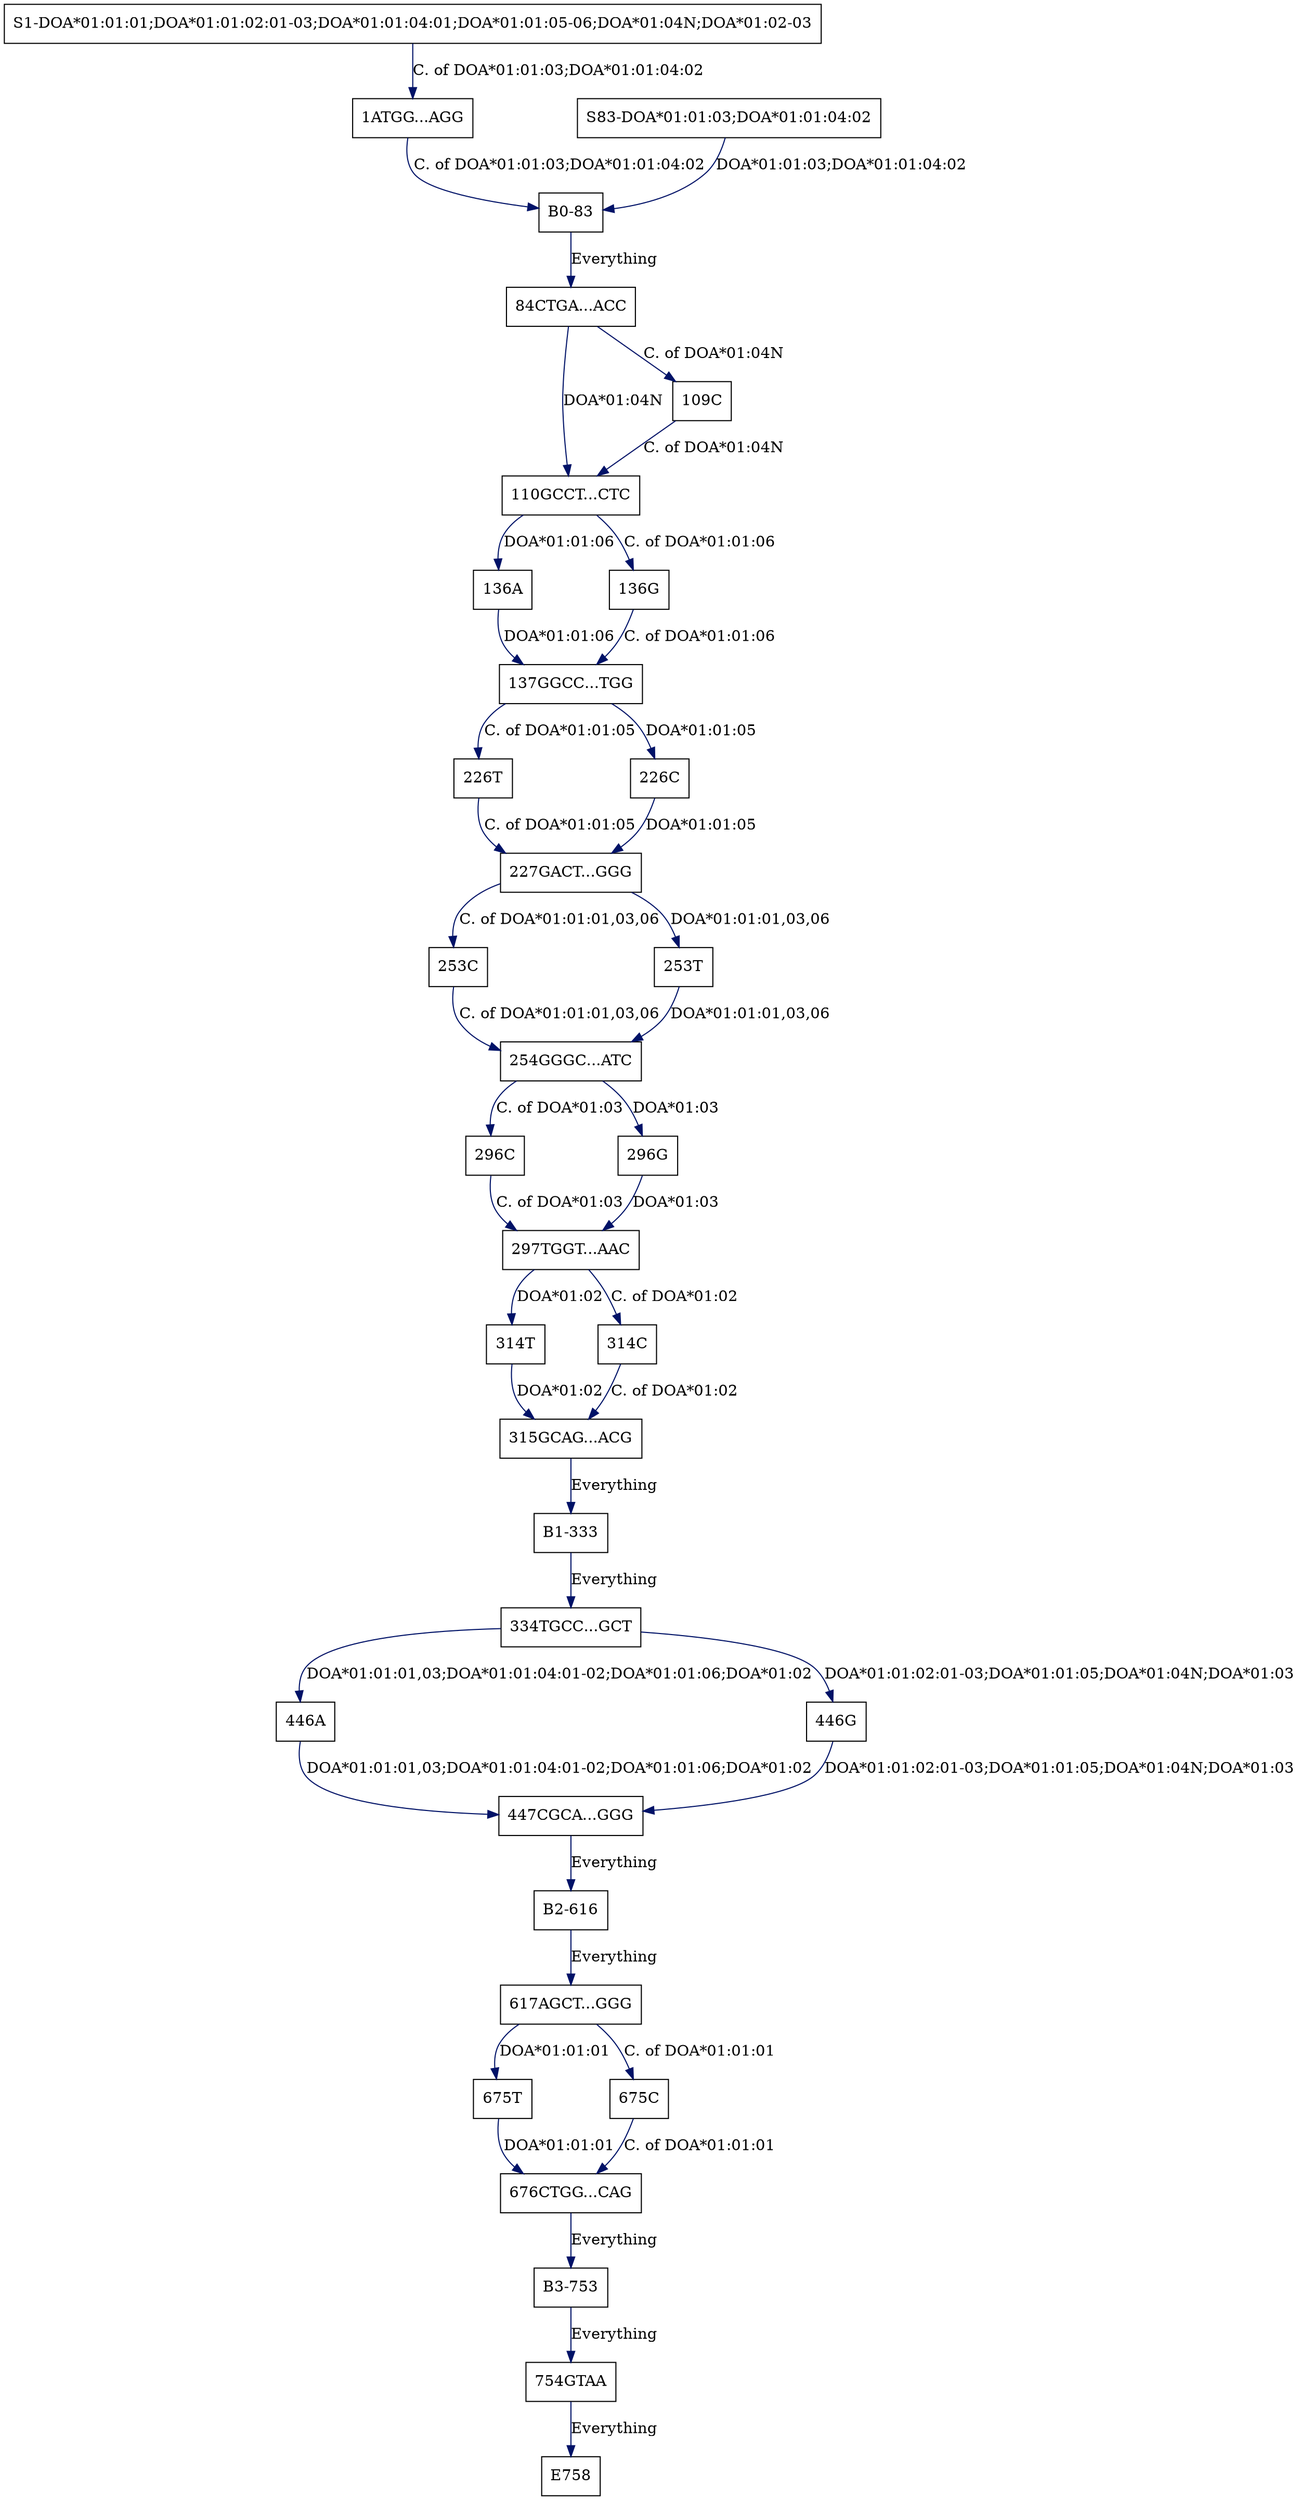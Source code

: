 digraph G {
  "676CTGG...CAG" [shape=box, ];
  "315GCAG...ACG" [shape=box, ];
  "253C" [shape=box, ];
  "B0-83" [shape=box, ];
  "253T" [shape=box, ];
  "1ATGG...AGG" [shape=box, ];
  "754GTAA" [shape=box, ];
  "675T" [shape=box, ];
  "136A" [shape=box, ];
  "B3-753" [shape=box, ];
  "297TGGT...AAC" [shape=box, ];
  "84CTGA...ACC" [shape=box, ];
  "675C" [shape=box, ];
  "227GACT...GGG" [shape=box, ];
  "446A" [shape=box, ];
  "447CGCA...GGG" [shape=box, ];
  "S1-DOA*01:01:01;DOA*01:01:02:01-03;DOA*01:01:04:01;DOA*01:01:05-06;DOA*01:04N;DOA*01:02-03" [
  shape=box, ];
  "617AGCT...GGG" [shape=box, ];
  "334TGCC...GCT" [shape=box, ];
  "296C" [shape=box, ];
  "296G" [shape=box, ];
  "110GCCT...CTC" [shape=box, ];
  "314T" [shape=box, ];
  "B2-616" [shape=box, ];
  "B1-333" [shape=box, ];
  "136G" [shape=box, ];
  "226T" [shape=box, ];
  "226C" [shape=box, ];
  "E758" [shape=box, ];
  "S83-DOA*01:01:03;DOA*01:01:04:02" [shape=box, ];
  "446G" [shape=box, ];
  "109C" [shape=box, ];
  "314C" [shape=box, ];
  "137GGCC...TGG" [shape=box, ];
  "254GGGC...ATC" [shape=box, ];
  
  
  edge [color="#001267", ];
  "676CTGG...CAG" -> "B3-753" [label="Everything", ];
  "315GCAG...ACG" -> "B1-333" [label="Everything", ];
  "253C" -> "254GGGC...ATC" [label="C. of DOA*01:01:01,03,06", ];
  "B0-83" -> "84CTGA...ACC" [label="Everything", ];
  "253T" -> "254GGGC...ATC" [label="DOA*01:01:01,03,06", ];
  "1ATGG...AGG" -> "B0-83" [label="C. of DOA*01:01:03;DOA*01:01:04:02", ];
  "754GTAA" -> "E758" [label="Everything", ];
  "675T" -> "676CTGG...CAG" [label="DOA*01:01:01", ];
  "136A" -> "137GGCC...TGG" [label="DOA*01:01:06", ];
  "B3-753" -> "754GTAA" [label="Everything", ];
  "297TGGT...AAC" -> "314C" [label="C. of DOA*01:02", ];
  "297TGGT...AAC" -> "314T" [label="DOA*01:02", ];
  "84CTGA...ACC" -> "109C" [label="C. of DOA*01:04N", ];
  "84CTGA...ACC" -> "110GCCT...CTC" [label="DOA*01:04N", ];
  "675C" -> "676CTGG...CAG" [label="C. of DOA*01:01:01", ];
  "227GACT...GGG" -> "253C" [label="C. of DOA*01:01:01,03,06", ];
  "227GACT...GGG" -> "253T" [label="DOA*01:01:01,03,06", ];
  "446A" -> "447CGCA...GGG" [label="DOA*01:01:01,03;DOA*01:01:04:01-02;DOA*01:01:06;DOA*01:02",
                             ];
  "447CGCA...GGG" -> "B2-616" [label="Everything", ];
  "S1-DOA*01:01:01;DOA*01:01:02:01-03;DOA*01:01:04:01;DOA*01:01:05-06;DOA*01:04N;DOA*01:02-03" -> "1ATGG...AGG" [
  label="C. of DOA*01:01:03;DOA*01:01:04:02", ];
  "617AGCT...GGG" -> "675C" [label="C. of DOA*01:01:01", ];
  "617AGCT...GGG" -> "675T" [label="DOA*01:01:01", ];
  "334TGCC...GCT" -> "446A" [label="DOA*01:01:01,03;DOA*01:01:04:01-02;DOA*01:01:06;DOA*01:02",
                             ];
  "334TGCC...GCT" -> "446G" [label="DOA*01:01:02:01-03;DOA*01:01:05;DOA*01:04N;DOA*01:03",
                             ];
  "296C" -> "297TGGT...AAC" [label="C. of DOA*01:03", ];
  "296G" -> "297TGGT...AAC" [label="DOA*01:03", ];
  "110GCCT...CTC" -> "136A" [label="DOA*01:01:06", ];
  "110GCCT...CTC" -> "136G" [label="C. of DOA*01:01:06", ];
  "314T" -> "315GCAG...ACG" [label="DOA*01:02", ];
  "B2-616" -> "617AGCT...GGG" [label="Everything", ];
  "B1-333" -> "334TGCC...GCT" [label="Everything", ];
  "136G" -> "137GGCC...TGG" [label="C. of DOA*01:01:06", ];
  "226T" -> "227GACT...GGG" [label="C. of DOA*01:01:05", ];
  "226C" -> "227GACT...GGG" [label="DOA*01:01:05", ];
  "S83-DOA*01:01:03;DOA*01:01:04:02" -> "B0-83" [label="DOA*01:01:03;DOA*01:01:04:02",
                                                 ];
  "446G" -> "447CGCA...GGG" [label="DOA*01:01:02:01-03;DOA*01:01:05;DOA*01:04N;DOA*01:03",
                             ];
  "109C" -> "110GCCT...CTC" [label="C. of DOA*01:04N", ];
  "314C" -> "315GCAG...ACG" [label="C. of DOA*01:02", ];
  "137GGCC...TGG" -> "226C" [label="DOA*01:01:05", ];
  "137GGCC...TGG" -> "226T" [label="C. of DOA*01:01:05", ];
  "254GGGC...ATC" -> "296C" [label="C. of DOA*01:03", ];
  "254GGGC...ATC" -> "296G" [label="DOA*01:03", ];
  
  }